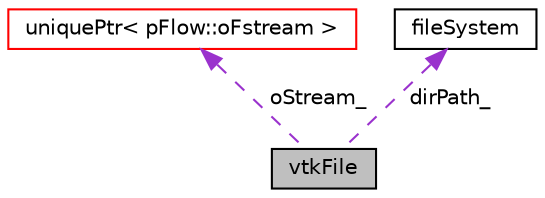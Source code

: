 digraph "vtkFile"
{
 // LATEX_PDF_SIZE
  edge [fontname="Helvetica",fontsize="10",labelfontname="Helvetica",labelfontsize="10"];
  node [fontname="Helvetica",fontsize="10",shape=record];
  Node1 [label="vtkFile",height=0.2,width=0.4,color="black", fillcolor="grey75", style="filled", fontcolor="black",tooltip=" "];
  Node2 -> Node1 [dir="back",color="darkorchid3",fontsize="10",style="dashed",label=" oStream_" ,fontname="Helvetica"];
  Node2 [label="uniquePtr\< pFlow::oFstream \>",height=0.2,width=0.4,color="red", fillcolor="white", style="filled",URL="$classpFlow_1_1uniquePtr.html",tooltip=" "];
  Node6 -> Node1 [dir="back",color="darkorchid3",fontsize="10",style="dashed",label=" dirPath_" ,fontname="Helvetica"];
  Node6 [label="fileSystem",height=0.2,width=0.4,color="black", fillcolor="white", style="filled",URL="$classpFlow_1_1fileSystem.html",tooltip="Manages file pathes, manupulate and combines them."];
}
